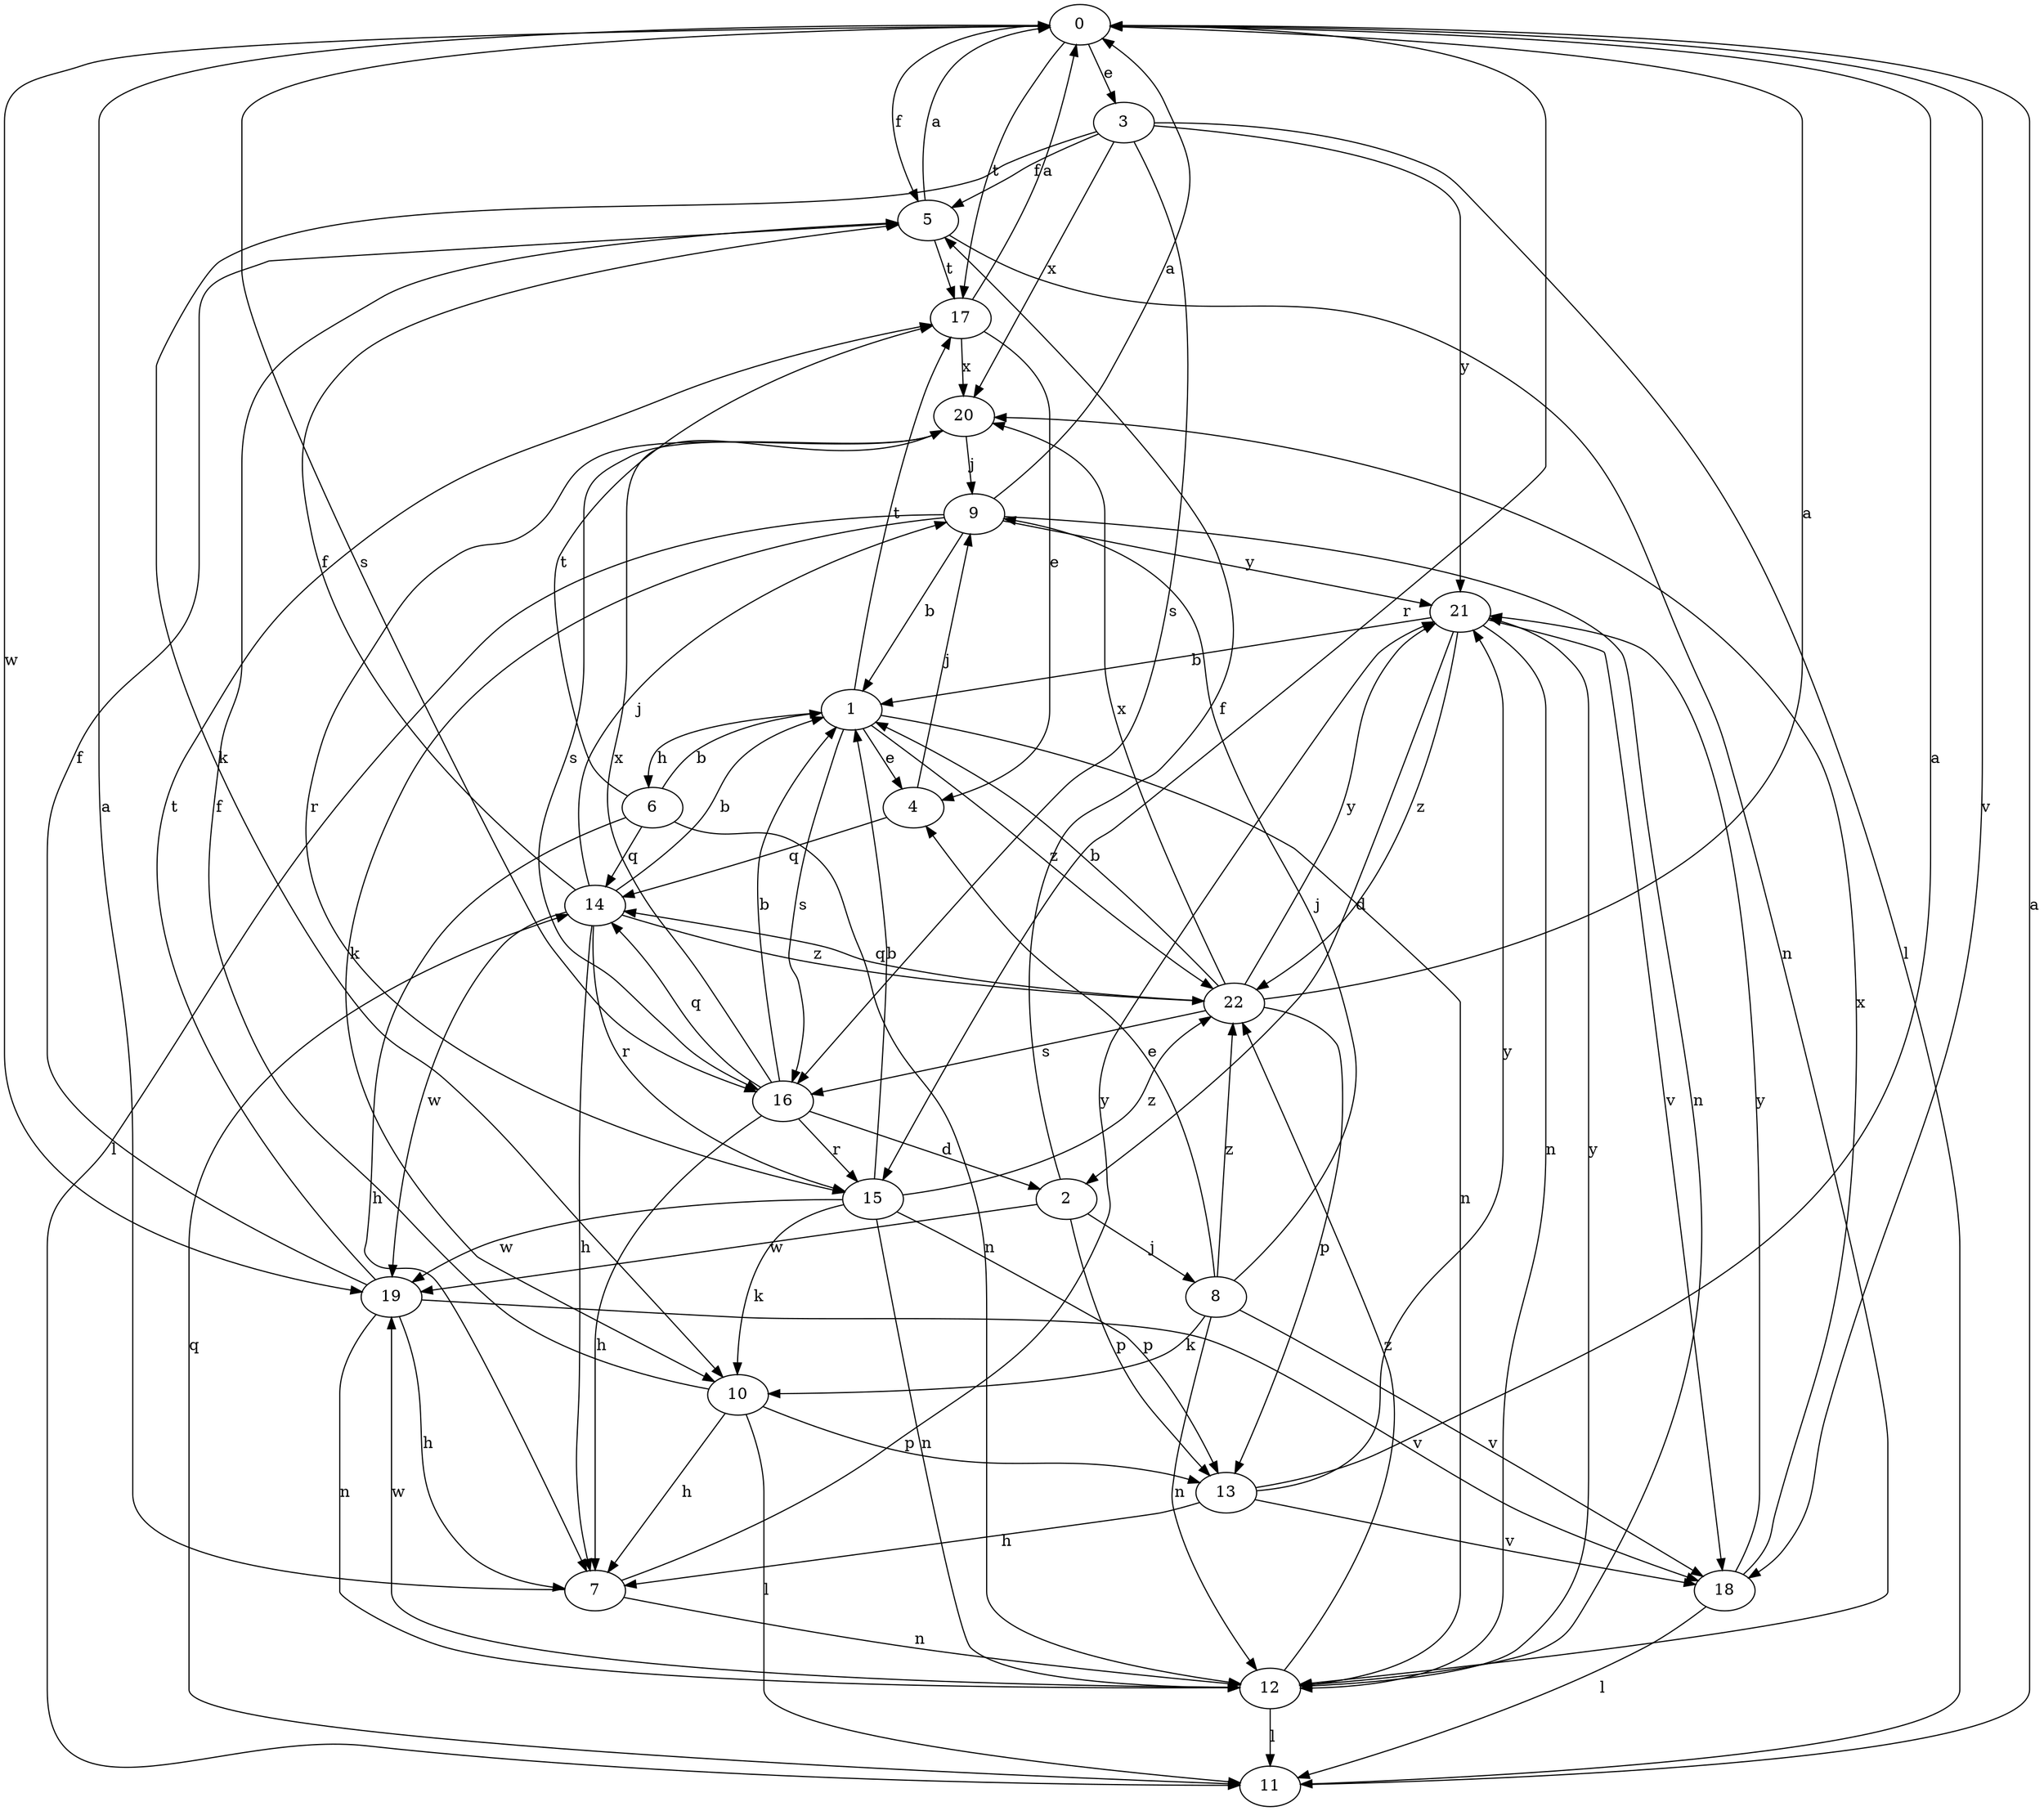 strict digraph  {
0;
1;
2;
3;
4;
5;
6;
7;
8;
9;
10;
11;
12;
13;
14;
15;
16;
17;
18;
19;
20;
21;
22;
0 -> 3  [label=e];
0 -> 5  [label=f];
0 -> 15  [label=r];
0 -> 16  [label=s];
0 -> 17  [label=t];
0 -> 18  [label=v];
0 -> 19  [label=w];
1 -> 4  [label=e];
1 -> 6  [label=h];
1 -> 12  [label=n];
1 -> 16  [label=s];
1 -> 17  [label=t];
1 -> 22  [label=z];
2 -> 5  [label=f];
2 -> 8  [label=j];
2 -> 13  [label=p];
2 -> 19  [label=w];
3 -> 5  [label=f];
3 -> 10  [label=k];
3 -> 11  [label=l];
3 -> 16  [label=s];
3 -> 20  [label=x];
3 -> 21  [label=y];
4 -> 9  [label=j];
4 -> 14  [label=q];
5 -> 0  [label=a];
5 -> 12  [label=n];
5 -> 17  [label=t];
6 -> 1  [label=b];
6 -> 7  [label=h];
6 -> 12  [label=n];
6 -> 14  [label=q];
6 -> 17  [label=t];
7 -> 0  [label=a];
7 -> 12  [label=n];
7 -> 21  [label=y];
8 -> 4  [label=e];
8 -> 9  [label=j];
8 -> 10  [label=k];
8 -> 12  [label=n];
8 -> 18  [label=v];
8 -> 22  [label=z];
9 -> 0  [label=a];
9 -> 1  [label=b];
9 -> 10  [label=k];
9 -> 11  [label=l];
9 -> 12  [label=n];
9 -> 21  [label=y];
10 -> 5  [label=f];
10 -> 7  [label=h];
10 -> 11  [label=l];
10 -> 13  [label=p];
11 -> 0  [label=a];
11 -> 14  [label=q];
12 -> 11  [label=l];
12 -> 19  [label=w];
12 -> 21  [label=y];
12 -> 22  [label=z];
13 -> 0  [label=a];
13 -> 7  [label=h];
13 -> 18  [label=v];
13 -> 21  [label=y];
14 -> 1  [label=b];
14 -> 5  [label=f];
14 -> 7  [label=h];
14 -> 9  [label=j];
14 -> 15  [label=r];
14 -> 19  [label=w];
14 -> 22  [label=z];
15 -> 1  [label=b];
15 -> 10  [label=k];
15 -> 12  [label=n];
15 -> 13  [label=p];
15 -> 19  [label=w];
15 -> 22  [label=z];
16 -> 1  [label=b];
16 -> 2  [label=d];
16 -> 7  [label=h];
16 -> 14  [label=q];
16 -> 15  [label=r];
16 -> 20  [label=x];
17 -> 0  [label=a];
17 -> 4  [label=e];
17 -> 20  [label=x];
18 -> 11  [label=l];
18 -> 20  [label=x];
18 -> 21  [label=y];
19 -> 5  [label=f];
19 -> 7  [label=h];
19 -> 12  [label=n];
19 -> 17  [label=t];
19 -> 18  [label=v];
20 -> 9  [label=j];
20 -> 15  [label=r];
20 -> 16  [label=s];
21 -> 1  [label=b];
21 -> 2  [label=d];
21 -> 12  [label=n];
21 -> 18  [label=v];
21 -> 22  [label=z];
22 -> 0  [label=a];
22 -> 1  [label=b];
22 -> 13  [label=p];
22 -> 14  [label=q];
22 -> 16  [label=s];
22 -> 20  [label=x];
22 -> 21  [label=y];
}
